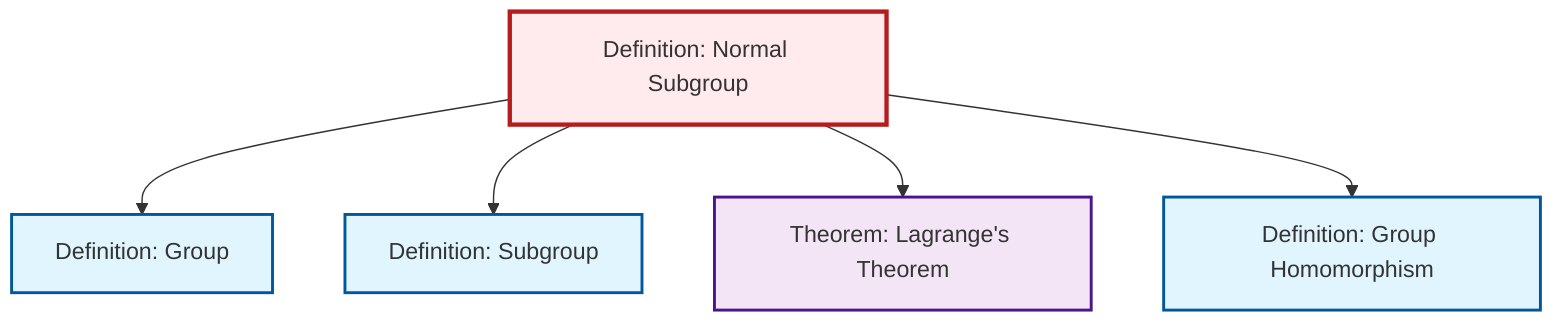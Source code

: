 graph TD
    classDef definition fill:#e1f5fe,stroke:#01579b,stroke-width:2px
    classDef theorem fill:#f3e5f5,stroke:#4a148c,stroke-width:2px
    classDef axiom fill:#fff3e0,stroke:#e65100,stroke-width:2px
    classDef example fill:#e8f5e9,stroke:#1b5e20,stroke-width:2px
    classDef current fill:#ffebee,stroke:#b71c1c,stroke-width:3px
    def-subgroup["Definition: Subgroup"]:::definition
    def-homomorphism["Definition: Group Homomorphism"]:::definition
    def-normal-subgroup["Definition: Normal Subgroup"]:::definition
    thm-lagrange["Theorem: Lagrange's Theorem"]:::theorem
    def-group["Definition: Group"]:::definition
    def-normal-subgroup --> def-group
    def-normal-subgroup --> def-subgroup
    def-normal-subgroup --> thm-lagrange
    def-normal-subgroup --> def-homomorphism
    class def-normal-subgroup current
